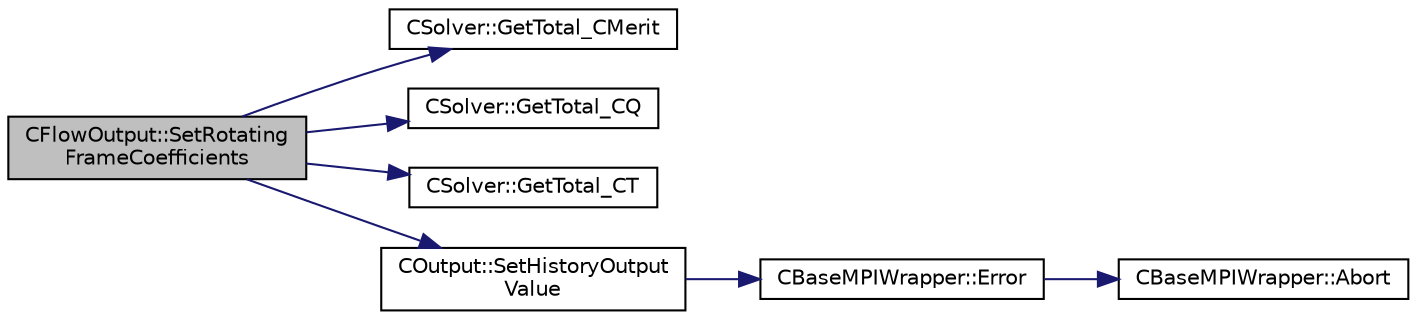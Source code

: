 digraph "CFlowOutput::SetRotatingFrameCoefficients"
{
 // LATEX_PDF_SIZE
  edge [fontname="Helvetica",fontsize="10",labelfontname="Helvetica",labelfontsize="10"];
  node [fontname="Helvetica",fontsize="10",shape=record];
  rankdir="LR";
  Node1 [label="CFlowOutput::SetRotating\lFrameCoefficients",height=0.2,width=0.4,color="black", fillcolor="grey75", style="filled", fontcolor="black",tooltip="Set the value of the rotating frame coefficients (CT, CQ and CMerit)."];
  Node1 -> Node2 [color="midnightblue",fontsize="10",style="solid",fontname="Helvetica"];
  Node2 [label="CSolver::GetTotal_CMerit",height=0.2,width=0.4,color="black", fillcolor="white", style="filled",URL="$classCSolver.html#a6be98f6cbbb9d6d06b3d5dac5f44af02",tooltip="A virtual member."];
  Node1 -> Node3 [color="midnightblue",fontsize="10",style="solid",fontname="Helvetica"];
  Node3 [label="CSolver::GetTotal_CQ",height=0.2,width=0.4,color="black", fillcolor="white", style="filled",URL="$classCSolver.html#ae6b01d4e24b8b81e469654d75907b67b",tooltip="A virtual member."];
  Node1 -> Node4 [color="midnightblue",fontsize="10",style="solid",fontname="Helvetica"];
  Node4 [label="CSolver::GetTotal_CT",height=0.2,width=0.4,color="black", fillcolor="white", style="filled",URL="$classCSolver.html#a285a34e0e056f7c0a77ffeca7da42f12",tooltip="A virtual member."];
  Node1 -> Node5 [color="midnightblue",fontsize="10",style="solid",fontname="Helvetica"];
  Node5 [label="COutput::SetHistoryOutput\lValue",height=0.2,width=0.4,color="black", fillcolor="white", style="filled",URL="$classCOutput.html#a1c1f836992f419544472329a44b8836e",tooltip="Set the value of a history output field."];
  Node5 -> Node6 [color="midnightblue",fontsize="10",style="solid",fontname="Helvetica"];
  Node6 [label="CBaseMPIWrapper::Error",height=0.2,width=0.4,color="black", fillcolor="white", style="filled",URL="$classCBaseMPIWrapper.html#a04457c47629bda56704e6a8804833eeb",tooltip=" "];
  Node6 -> Node7 [color="midnightblue",fontsize="10",style="solid",fontname="Helvetica"];
  Node7 [label="CBaseMPIWrapper::Abort",height=0.2,width=0.4,color="black", fillcolor="white", style="filled",URL="$classCBaseMPIWrapper.html#af7297d861dca86b45cf561b6ab642e8f",tooltip=" "];
}
